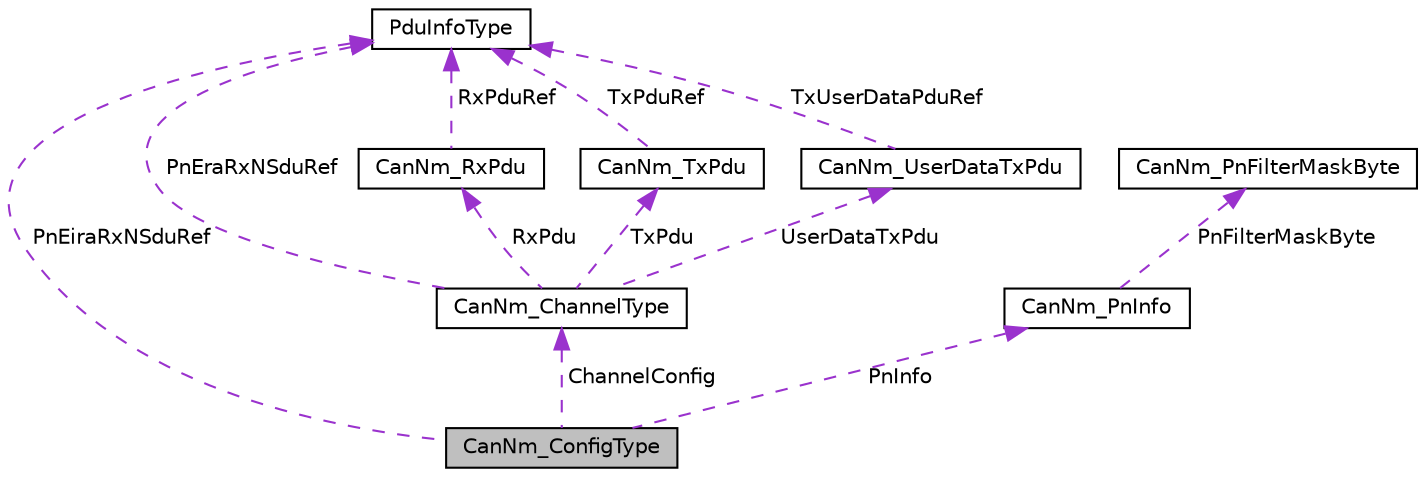 digraph "CanNm_ConfigType"
{
  edge [fontname="Helvetica",fontsize="10",labelfontname="Helvetica",labelfontsize="10"];
  node [fontname="Helvetica",fontsize="10",shape=record];
  Node1 [label="CanNm_ConfigType",height=0.2,width=0.4,color="black", fillcolor="grey75", style="filled", fontcolor="black"];
  Node2 -> Node1 [dir="back",color="darkorchid3",fontsize="10",style="dashed",label=" PnEiraRxNSduRef" ,fontname="Helvetica"];
  Node2 [label="PduInfoType",height=0.2,width=0.4,color="black", fillcolor="white", style="filled",URL="$structPduInfoType.html"];
  Node3 -> Node1 [dir="back",color="darkorchid3",fontsize="10",style="dashed",label=" ChannelConfig" ,fontname="Helvetica"];
  Node3 [label="CanNm_ChannelType",height=0.2,width=0.4,color="black", fillcolor="white", style="filled",URL="$structCanNm__ChannelType.html"];
  Node2 -> Node3 [dir="back",color="darkorchid3",fontsize="10",style="dashed",label=" PnEraRxNSduRef" ,fontname="Helvetica"];
  Node4 -> Node3 [dir="back",color="darkorchid3",fontsize="10",style="dashed",label=" RxPdu" ,fontname="Helvetica"];
  Node4 [label="CanNm_RxPdu",height=0.2,width=0.4,color="black", fillcolor="white", style="filled",URL="$structCanNm__RxPdu.html"];
  Node2 -> Node4 [dir="back",color="darkorchid3",fontsize="10",style="dashed",label=" RxPduRef" ,fontname="Helvetica"];
  Node5 -> Node3 [dir="back",color="darkorchid3",fontsize="10",style="dashed",label=" TxPdu" ,fontname="Helvetica"];
  Node5 [label="CanNm_TxPdu",height=0.2,width=0.4,color="black", fillcolor="white", style="filled",URL="$structCanNm__TxPdu.html"];
  Node2 -> Node5 [dir="back",color="darkorchid3",fontsize="10",style="dashed",label=" TxPduRef" ,fontname="Helvetica"];
  Node6 -> Node3 [dir="back",color="darkorchid3",fontsize="10",style="dashed",label=" UserDataTxPdu" ,fontname="Helvetica"];
  Node6 [label="CanNm_UserDataTxPdu",height=0.2,width=0.4,color="black", fillcolor="white", style="filled",URL="$structCanNm__UserDataTxPdu.html"];
  Node2 -> Node6 [dir="back",color="darkorchid3",fontsize="10",style="dashed",label=" TxUserDataPduRef" ,fontname="Helvetica"];
  Node7 -> Node1 [dir="back",color="darkorchid3",fontsize="10",style="dashed",label=" PnInfo" ,fontname="Helvetica"];
  Node7 [label="CanNm_PnInfo",height=0.2,width=0.4,color="black", fillcolor="white", style="filled",URL="$structCanNm__PnInfo.html"];
  Node8 -> Node7 [dir="back",color="darkorchid3",fontsize="10",style="dashed",label=" PnFilterMaskByte" ,fontname="Helvetica"];
  Node8 [label="CanNm_PnFilterMaskByte",height=0.2,width=0.4,color="black", fillcolor="white", style="filled",URL="$structCanNm__PnFilterMaskByte.html"];
}
